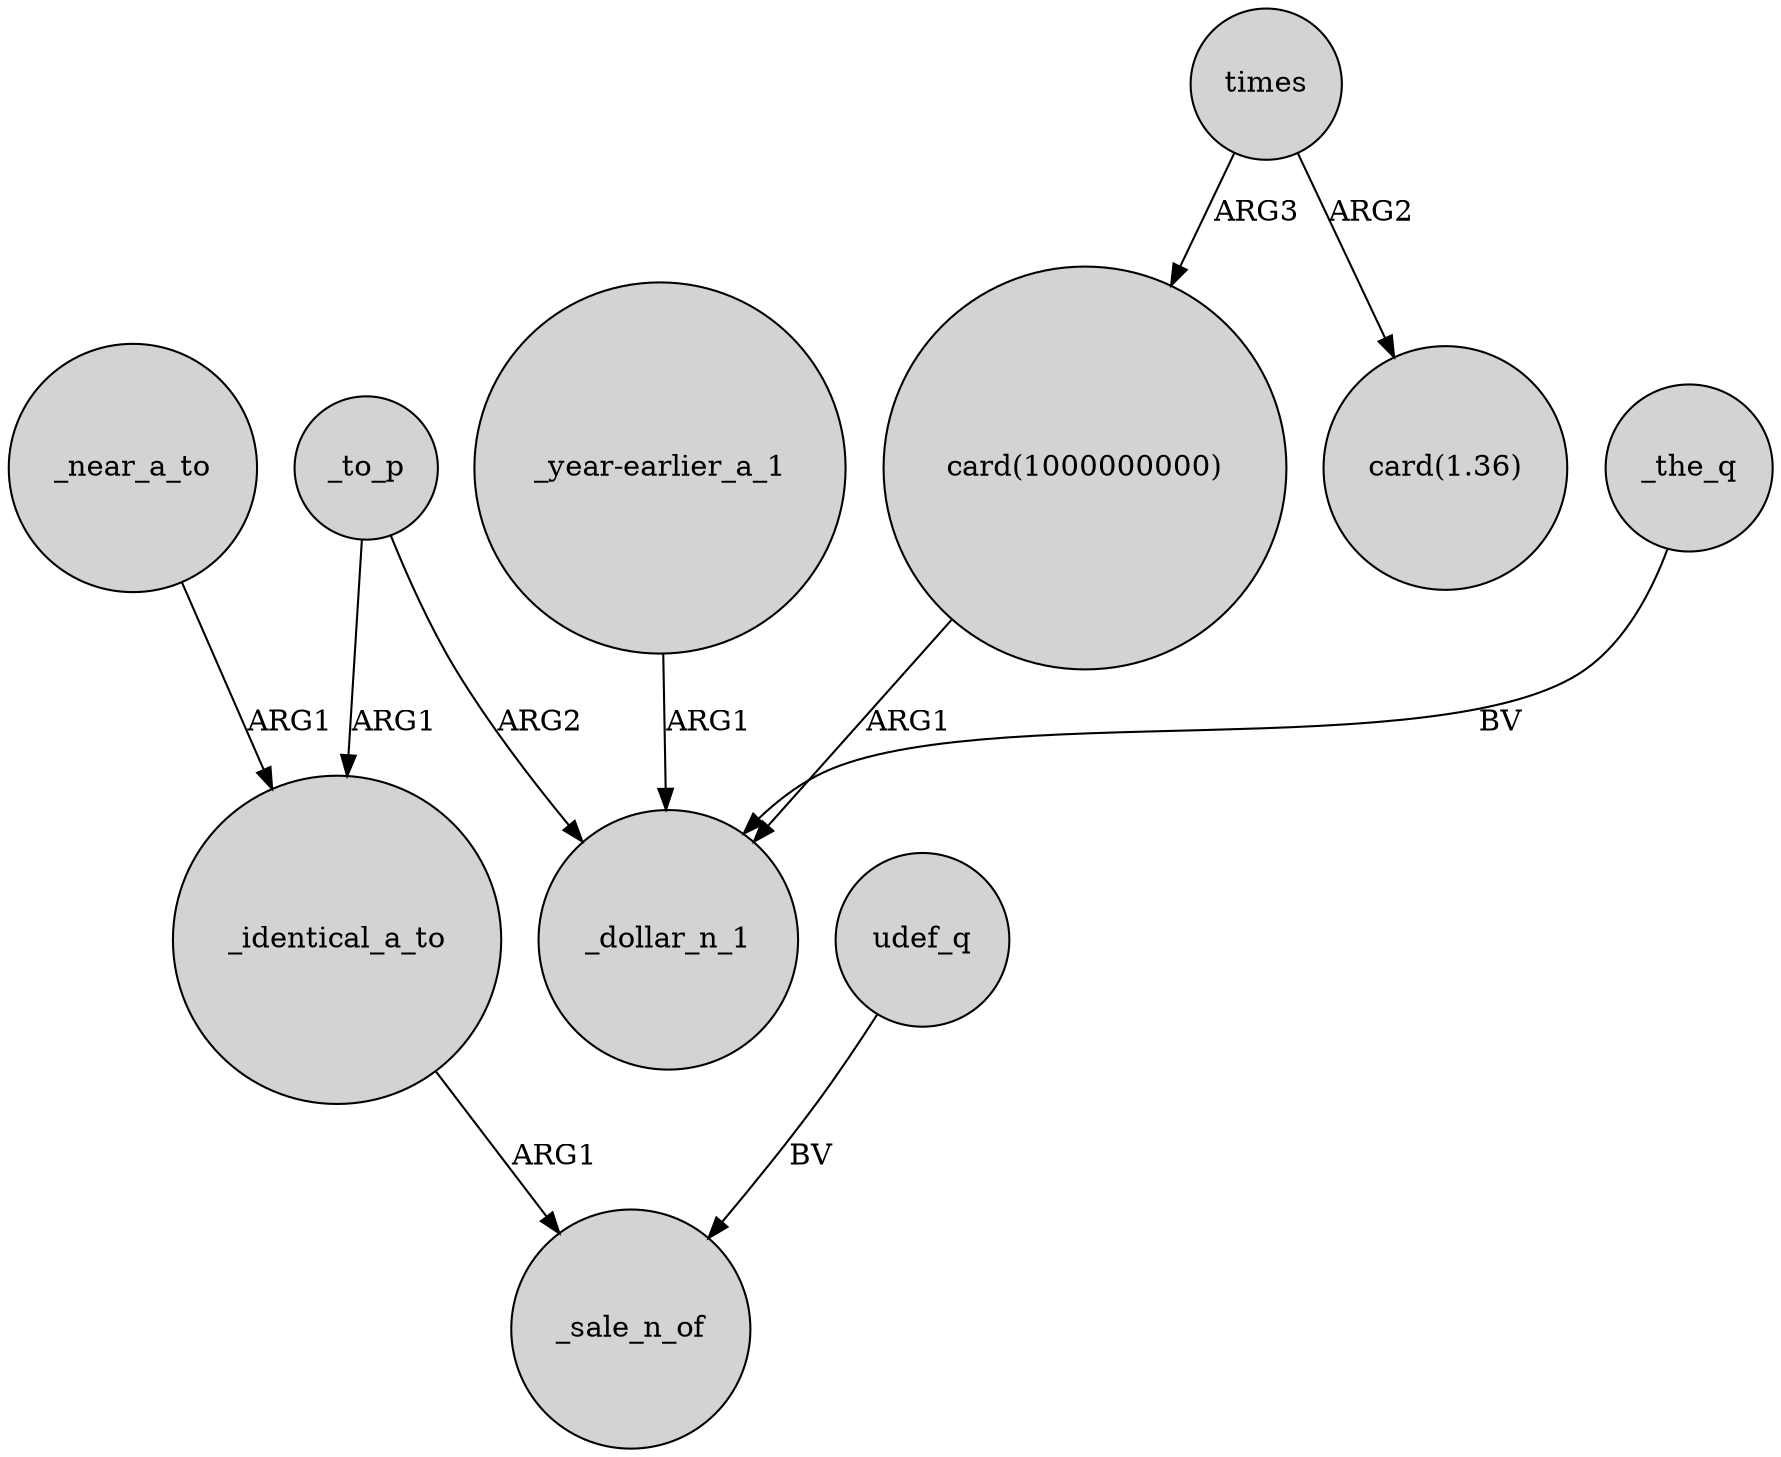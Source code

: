 digraph {
	node [shape=circle style=filled]
	_the_q -> _dollar_n_1 [label=BV]
	_identical_a_to -> _sale_n_of [label=ARG1]
	_to_p -> _dollar_n_1 [label=ARG2]
	"_year-earlier_a_1" -> _dollar_n_1 [label=ARG1]
	_near_a_to -> _identical_a_to [label=ARG1]
	times -> "card(1.36)" [label=ARG2]
	_to_p -> _identical_a_to [label=ARG1]
	"card(1000000000)" -> _dollar_n_1 [label=ARG1]
	times -> "card(1000000000)" [label=ARG3]
	udef_q -> _sale_n_of [label=BV]
}
